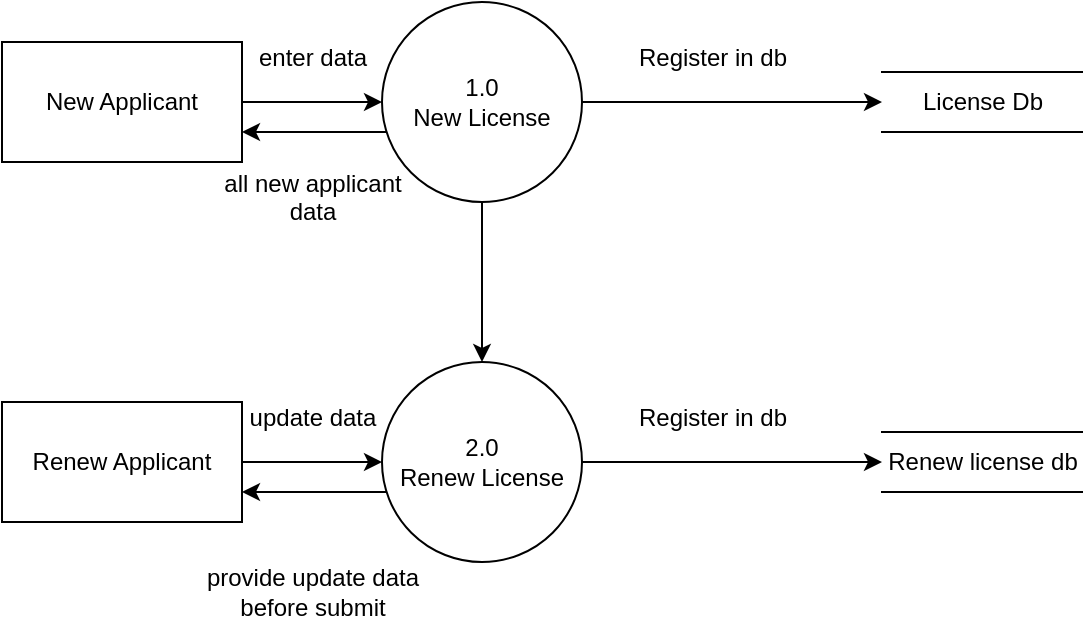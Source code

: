 <mxfile version="14.2.9" type="github">
  <diagram id="c4GuWonMYuvGhFzX695u" name="Page-1">
    <mxGraphModel dx="1038" dy="547" grid="1" gridSize="10" guides="1" tooltips="1" connect="1" arrows="1" fold="1" page="1" pageScale="1" pageWidth="850" pageHeight="1100" math="0" shadow="0">
      <root>
        <mxCell id="0" />
        <mxCell id="1" parent="0" />
        <mxCell id="JeUQIFiGIvLs922ojF5O-4" value="" style="edgeStyle=orthogonalEdgeStyle;rounded=0;orthogonalLoop=1;jettySize=auto;html=1;" edge="1" parent="1" source="JeUQIFiGIvLs922ojF5O-3" target="JeUQIFiGIvLs922ojF5O-1">
          <mxGeometry relative="1" as="geometry" />
        </mxCell>
        <mxCell id="JeUQIFiGIvLs922ojF5O-5" style="edgeStyle=orthogonalEdgeStyle;rounded=0;orthogonalLoop=1;jettySize=auto;html=1;entryX=0;entryY=0.5;entryDx=0;entryDy=0;" edge="1" parent="1" source="JeUQIFiGIvLs922ojF5O-1" target="JeUQIFiGIvLs922ojF5O-2">
          <mxGeometry relative="1" as="geometry" />
        </mxCell>
        <mxCell id="JeUQIFiGIvLs922ojF5O-7" value="" style="edgeStyle=orthogonalEdgeStyle;rounded=0;orthogonalLoop=1;jettySize=auto;html=1;" edge="1" parent="1" source="JeUQIFiGIvLs922ojF5O-1" target="JeUQIFiGIvLs922ojF5O-6">
          <mxGeometry relative="1" as="geometry" />
        </mxCell>
        <mxCell id="JeUQIFiGIvLs922ojF5O-11" style="edgeStyle=orthogonalEdgeStyle;rounded=0;orthogonalLoop=1;jettySize=auto;html=1;exitX=0;exitY=1;exitDx=0;exitDy=0;entryX=1;entryY=0.75;entryDx=0;entryDy=0;" edge="1" parent="1" source="JeUQIFiGIvLs922ojF5O-1" target="JeUQIFiGIvLs922ojF5O-3">
          <mxGeometry relative="1" as="geometry">
            <Array as="points">
              <mxPoint x="425" y="185" />
            </Array>
          </mxGeometry>
        </mxCell>
        <mxCell id="JeUQIFiGIvLs922ojF5O-1" value="&lt;div&gt;1.0&lt;br&gt;&lt;/div&gt;&lt;div&gt;New License&lt;/div&gt;" style="ellipse;whiteSpace=wrap;html=1;aspect=fixed;" vertex="1" parent="1">
          <mxGeometry x="410" y="120" width="100" height="100" as="geometry" />
        </mxCell>
        <mxCell id="JeUQIFiGIvLs922ojF5O-2" value="License Db" style="html=1;dashed=0;whitespace=wrap;shape=partialRectangle;right=0;left=0;" vertex="1" parent="1">
          <mxGeometry x="660" y="155" width="100" height="30" as="geometry" />
        </mxCell>
        <mxCell id="JeUQIFiGIvLs922ojF5O-3" value="New Applicant" style="whiteSpace=wrap;html=1;" vertex="1" parent="1">
          <mxGeometry x="220" y="140" width="120" height="60" as="geometry" />
        </mxCell>
        <mxCell id="JeUQIFiGIvLs922ojF5O-9" value="" style="edgeStyle=orthogonalEdgeStyle;rounded=0;orthogonalLoop=1;jettySize=auto;html=1;" edge="1" parent="1" source="JeUQIFiGIvLs922ojF5O-8" target="JeUQIFiGIvLs922ojF5O-6">
          <mxGeometry relative="1" as="geometry" />
        </mxCell>
        <mxCell id="JeUQIFiGIvLs922ojF5O-15" style="edgeStyle=orthogonalEdgeStyle;rounded=0;orthogonalLoop=1;jettySize=auto;html=1;" edge="1" parent="1" source="JeUQIFiGIvLs922ojF5O-6" target="JeUQIFiGIvLs922ojF5O-14">
          <mxGeometry relative="1" as="geometry" />
        </mxCell>
        <mxCell id="JeUQIFiGIvLs922ojF5O-19" style="edgeStyle=orthogonalEdgeStyle;rounded=0;orthogonalLoop=1;jettySize=auto;html=1;exitX=0;exitY=1;exitDx=0;exitDy=0;entryX=1;entryY=0.75;entryDx=0;entryDy=0;" edge="1" parent="1" source="JeUQIFiGIvLs922ojF5O-6" target="JeUQIFiGIvLs922ojF5O-8">
          <mxGeometry relative="1" as="geometry">
            <Array as="points">
              <mxPoint x="425" y="365" />
            </Array>
          </mxGeometry>
        </mxCell>
        <mxCell id="JeUQIFiGIvLs922ojF5O-6" value="&lt;div&gt;2.0&lt;br&gt;&lt;/div&gt;&lt;div&gt;Renew License&lt;/div&gt;" style="ellipse;whiteSpace=wrap;html=1;aspect=fixed;" vertex="1" parent="1">
          <mxGeometry x="410" y="300" width="100" height="100" as="geometry" />
        </mxCell>
        <mxCell id="JeUQIFiGIvLs922ojF5O-8" value="Renew Applicant" style="whiteSpace=wrap;html=1;" vertex="1" parent="1">
          <mxGeometry x="220" y="320" width="120" height="60" as="geometry" />
        </mxCell>
        <mxCell id="JeUQIFiGIvLs922ojF5O-10" value="&lt;div&gt;enter data&lt;/div&gt;&lt;div&gt;&lt;br&gt;&lt;/div&gt;" style="text;html=1;align=center;verticalAlign=middle;resizable=0;points=[];autosize=1;" vertex="1" parent="1">
          <mxGeometry x="340" y="140" width="70" height="30" as="geometry" />
        </mxCell>
        <mxCell id="JeUQIFiGIvLs922ojF5O-12" value="&lt;div&gt;all new applicant&lt;/div&gt;&lt;div&gt; data&lt;/div&gt;&lt;div&gt;&lt;br&gt;&lt;/div&gt;" style="text;html=1;align=center;verticalAlign=middle;resizable=0;points=[];autosize=1;" vertex="1" parent="1">
          <mxGeometry x="325" y="200" width="100" height="50" as="geometry" />
        </mxCell>
        <mxCell id="JeUQIFiGIvLs922ojF5O-13" value="&lt;div&gt;Register in db&lt;/div&gt;&lt;div&gt;&lt;br&gt;&lt;/div&gt;" style="text;html=1;align=center;verticalAlign=middle;resizable=0;points=[];autosize=1;" vertex="1" parent="1">
          <mxGeometry x="530" y="140" width="90" height="30" as="geometry" />
        </mxCell>
        <mxCell id="JeUQIFiGIvLs922ojF5O-14" value="Renew license db" style="html=1;dashed=0;whitespace=wrap;shape=partialRectangle;right=0;left=0;" vertex="1" parent="1">
          <mxGeometry x="660" y="335" width="100" height="30" as="geometry" />
        </mxCell>
        <mxCell id="JeUQIFiGIvLs922ojF5O-16" value="&lt;div&gt;Register in db&lt;/div&gt;&lt;div&gt;&lt;br&gt;&lt;/div&gt;" style="text;html=1;align=center;verticalAlign=middle;resizable=0;points=[];autosize=1;" vertex="1" parent="1">
          <mxGeometry x="530" y="320" width="90" height="30" as="geometry" />
        </mxCell>
        <mxCell id="JeUQIFiGIvLs922ojF5O-17" value="&lt;div&gt;update data&lt;/div&gt;&lt;div&gt;&lt;br&gt;&lt;/div&gt;" style="text;html=1;align=center;verticalAlign=middle;resizable=0;points=[];autosize=1;" vertex="1" parent="1">
          <mxGeometry x="335" y="320" width="80" height="30" as="geometry" />
        </mxCell>
        <mxCell id="JeUQIFiGIvLs922ojF5O-18" value="&lt;div&gt;provide update data&lt;/div&gt;&lt;div&gt; before submit&lt;/div&gt;" style="text;html=1;align=center;verticalAlign=middle;resizable=0;points=[];autosize=1;" vertex="1" parent="1">
          <mxGeometry x="315" y="400" width="120" height="30" as="geometry" />
        </mxCell>
      </root>
    </mxGraphModel>
  </diagram>
</mxfile>
